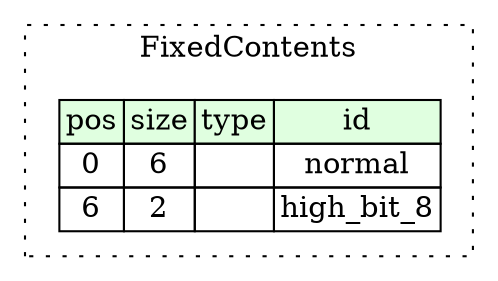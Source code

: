 digraph {
	rankdir=LR;
	node [shape=plaintext];
	subgraph cluster__fixed_contents {
		label="FixedContents";
		graph[style=dotted];

		fixed_contents__seq [label=<<TABLE BORDER="0" CELLBORDER="1" CELLSPACING="0">
			<TR><TD BGCOLOR="#E0FFE0">pos</TD><TD BGCOLOR="#E0FFE0">size</TD><TD BGCOLOR="#E0FFE0">type</TD><TD BGCOLOR="#E0FFE0">id</TD></TR>
			<TR><TD PORT="normal_pos">0</TD><TD PORT="normal_size">6</TD><TD></TD><TD PORT="normal_type">normal</TD></TR>
			<TR><TD PORT="high_bit_8_pos">6</TD><TD PORT="high_bit_8_size">2</TD><TD></TD><TD PORT="high_bit_8_type">high_bit_8</TD></TR>
		</TABLE>>];
	}
}
